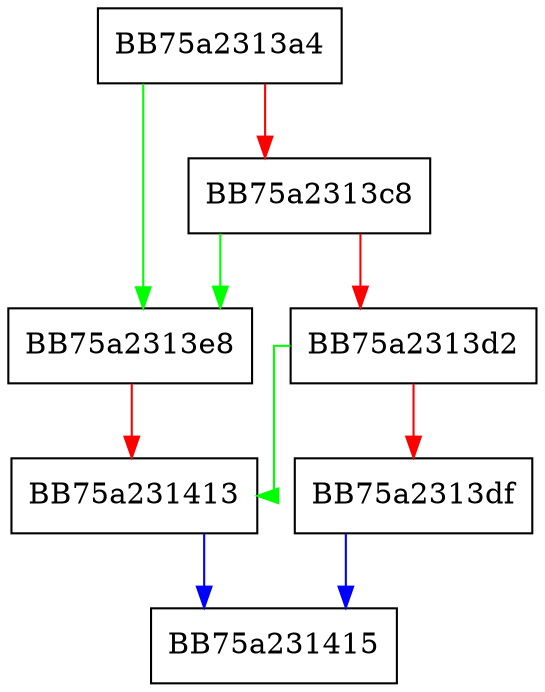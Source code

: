 digraph Initialize {
  node [shape="box"];
  graph [splines=ortho];
  BB75a2313a4 -> BB75a2313e8 [color="green"];
  BB75a2313a4 -> BB75a2313c8 [color="red"];
  BB75a2313c8 -> BB75a2313e8 [color="green"];
  BB75a2313c8 -> BB75a2313d2 [color="red"];
  BB75a2313d2 -> BB75a231413 [color="green"];
  BB75a2313d2 -> BB75a2313df [color="red"];
  BB75a2313df -> BB75a231415 [color="blue"];
  BB75a2313e8 -> BB75a231413 [color="red"];
  BB75a231413 -> BB75a231415 [color="blue"];
}